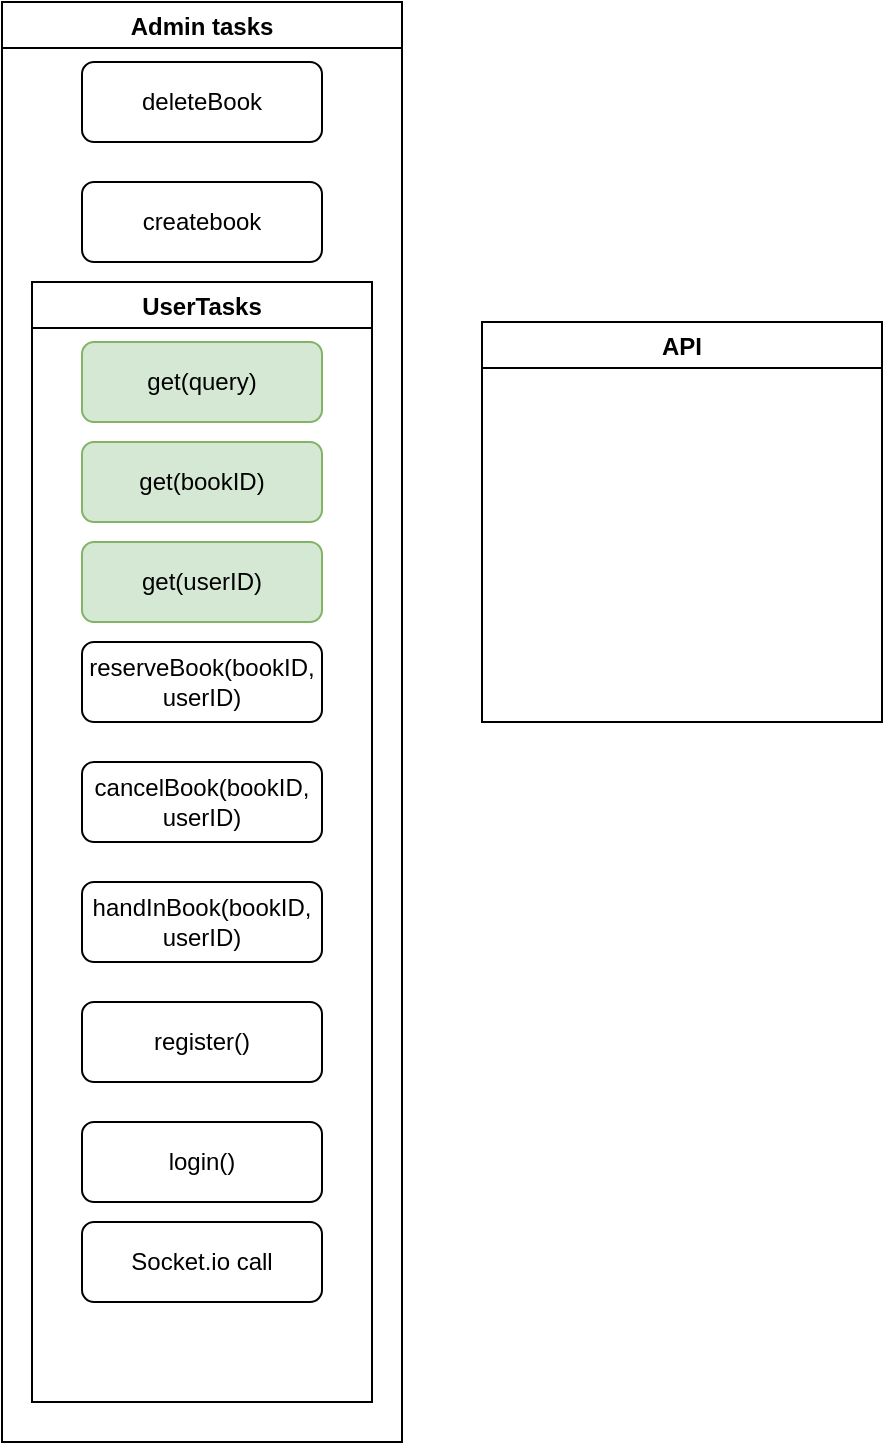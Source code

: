 <mxfile version="16.5.1" type="device"><diagram id="C5RBs43oDa-KdzZeNtuy" name="Page-1"><mxGraphModel dx="918" dy="1883" grid="1" gridSize="10" guides="1" tooltips="1" connect="1" arrows="1" fold="1" page="1" pageScale="1" pageWidth="827" pageHeight="1169" math="0" shadow="0"><root><mxCell id="WIyWlLk6GJQsqaUBKTNV-0"/><mxCell id="WIyWlLk6GJQsqaUBKTNV-1" parent="WIyWlLk6GJQsqaUBKTNV-0"/><mxCell id="Gf0amU7rkq8yk5sAjuhc-0" value="API" style="swimlane;" vertex="1" parent="WIyWlLk6GJQsqaUBKTNV-1"><mxGeometry x="540" y="20" width="200" height="200" as="geometry"/></mxCell><mxCell id="Gf0amU7rkq8yk5sAjuhc-7" value="Admin tasks" style="swimlane;" vertex="1" parent="WIyWlLk6GJQsqaUBKTNV-1"><mxGeometry x="300" y="-140" width="200" height="720" as="geometry"/></mxCell><mxCell id="Gf0amU7rkq8yk5sAjuhc-6" value="deleteBook" style="rounded=1;whiteSpace=wrap;html=1;fontSize=12;glass=0;strokeWidth=1;shadow=0;" vertex="1" parent="Gf0amU7rkq8yk5sAjuhc-7"><mxGeometry x="40" y="30" width="120" height="40" as="geometry"/></mxCell><mxCell id="Gf0amU7rkq8yk5sAjuhc-5" value="createbook" style="rounded=1;whiteSpace=wrap;html=1;fontSize=12;glass=0;strokeWidth=1;shadow=0;" vertex="1" parent="Gf0amU7rkq8yk5sAjuhc-7"><mxGeometry x="40" y="90" width="120" height="40" as="geometry"/></mxCell><mxCell id="Gf0amU7rkq8yk5sAjuhc-2" value="reserveBook(bookID, userID)" style="rounded=1;whiteSpace=wrap;html=1;fontSize=12;glass=0;strokeWidth=1;shadow=0;" vertex="1" parent="Gf0amU7rkq8yk5sAjuhc-7"><mxGeometry x="40" y="320" width="120" height="40" as="geometry"/></mxCell><mxCell id="Gf0amU7rkq8yk5sAjuhc-3" value="cancelBook(bookID, userID)" style="rounded=1;whiteSpace=wrap;html=1;fontSize=12;glass=0;strokeWidth=1;shadow=0;" vertex="1" parent="Gf0amU7rkq8yk5sAjuhc-7"><mxGeometry x="40" y="380" width="120" height="40" as="geometry"/></mxCell><mxCell id="Gf0amU7rkq8yk5sAjuhc-4" value="handInBook(bookID, userID)" style="rounded=1;whiteSpace=wrap;html=1;fontSize=12;glass=0;strokeWidth=1;shadow=0;" vertex="1" parent="Gf0amU7rkq8yk5sAjuhc-7"><mxGeometry x="40" y="440" width="120" height="40" as="geometry"/></mxCell><mxCell id="Gf0amU7rkq8yk5sAjuhc-15" value="UserTasks" style="swimlane;" vertex="1" parent="Gf0amU7rkq8yk5sAjuhc-7"><mxGeometry x="15" y="140" width="170" height="560" as="geometry"/></mxCell><mxCell id="Gf0amU7rkq8yk5sAjuhc-16" value="register()" style="rounded=1;whiteSpace=wrap;html=1;fontSize=12;glass=0;strokeWidth=1;shadow=0;" vertex="1" parent="Gf0amU7rkq8yk5sAjuhc-15"><mxGeometry x="25" y="360" width="120" height="40" as="geometry"/></mxCell><mxCell id="Gf0amU7rkq8yk5sAjuhc-17" value="login()" style="rounded=1;whiteSpace=wrap;html=1;fontSize=12;glass=0;strokeWidth=1;shadow=0;" vertex="1" parent="Gf0amU7rkq8yk5sAjuhc-15"><mxGeometry x="25" y="420" width="120" height="40" as="geometry"/></mxCell><mxCell id="Gf0amU7rkq8yk5sAjuhc-18" value="Socket.io call" style="rounded=1;whiteSpace=wrap;html=1;fontSize=12;glass=0;strokeWidth=1;shadow=0;" vertex="1" parent="Gf0amU7rkq8yk5sAjuhc-15"><mxGeometry x="25" y="470" width="120" height="40" as="geometry"/></mxCell><mxCell id="WIyWlLk6GJQsqaUBKTNV-3" value="get(query)" style="rounded=1;whiteSpace=wrap;html=1;fontSize=12;glass=0;strokeWidth=1;shadow=0;fillColor=#d5e8d4;strokeColor=#82b366;" parent="Gf0amU7rkq8yk5sAjuhc-15" vertex="1"><mxGeometry x="25" y="30" width="120" height="40" as="geometry"/></mxCell><mxCell id="Gf0amU7rkq8yk5sAjuhc-1" value="get(bookID)" style="rounded=1;whiteSpace=wrap;html=1;fontSize=12;glass=0;strokeWidth=1;shadow=0;fillColor=#d5e8d4;strokeColor=#82b366;" vertex="1" parent="Gf0amU7rkq8yk5sAjuhc-15"><mxGeometry x="25" y="80" width="120" height="40" as="geometry"/></mxCell><mxCell id="Gf0amU7rkq8yk5sAjuhc-55" value="get(userID)" style="rounded=1;whiteSpace=wrap;html=1;fontSize=12;glass=0;strokeWidth=1;shadow=0;fillColor=#d5e8d4;strokeColor=#82b366;" vertex="1" parent="Gf0amU7rkq8yk5sAjuhc-15"><mxGeometry x="25" y="130" width="120" height="40" as="geometry"/></mxCell></root></mxGraphModel></diagram></mxfile>